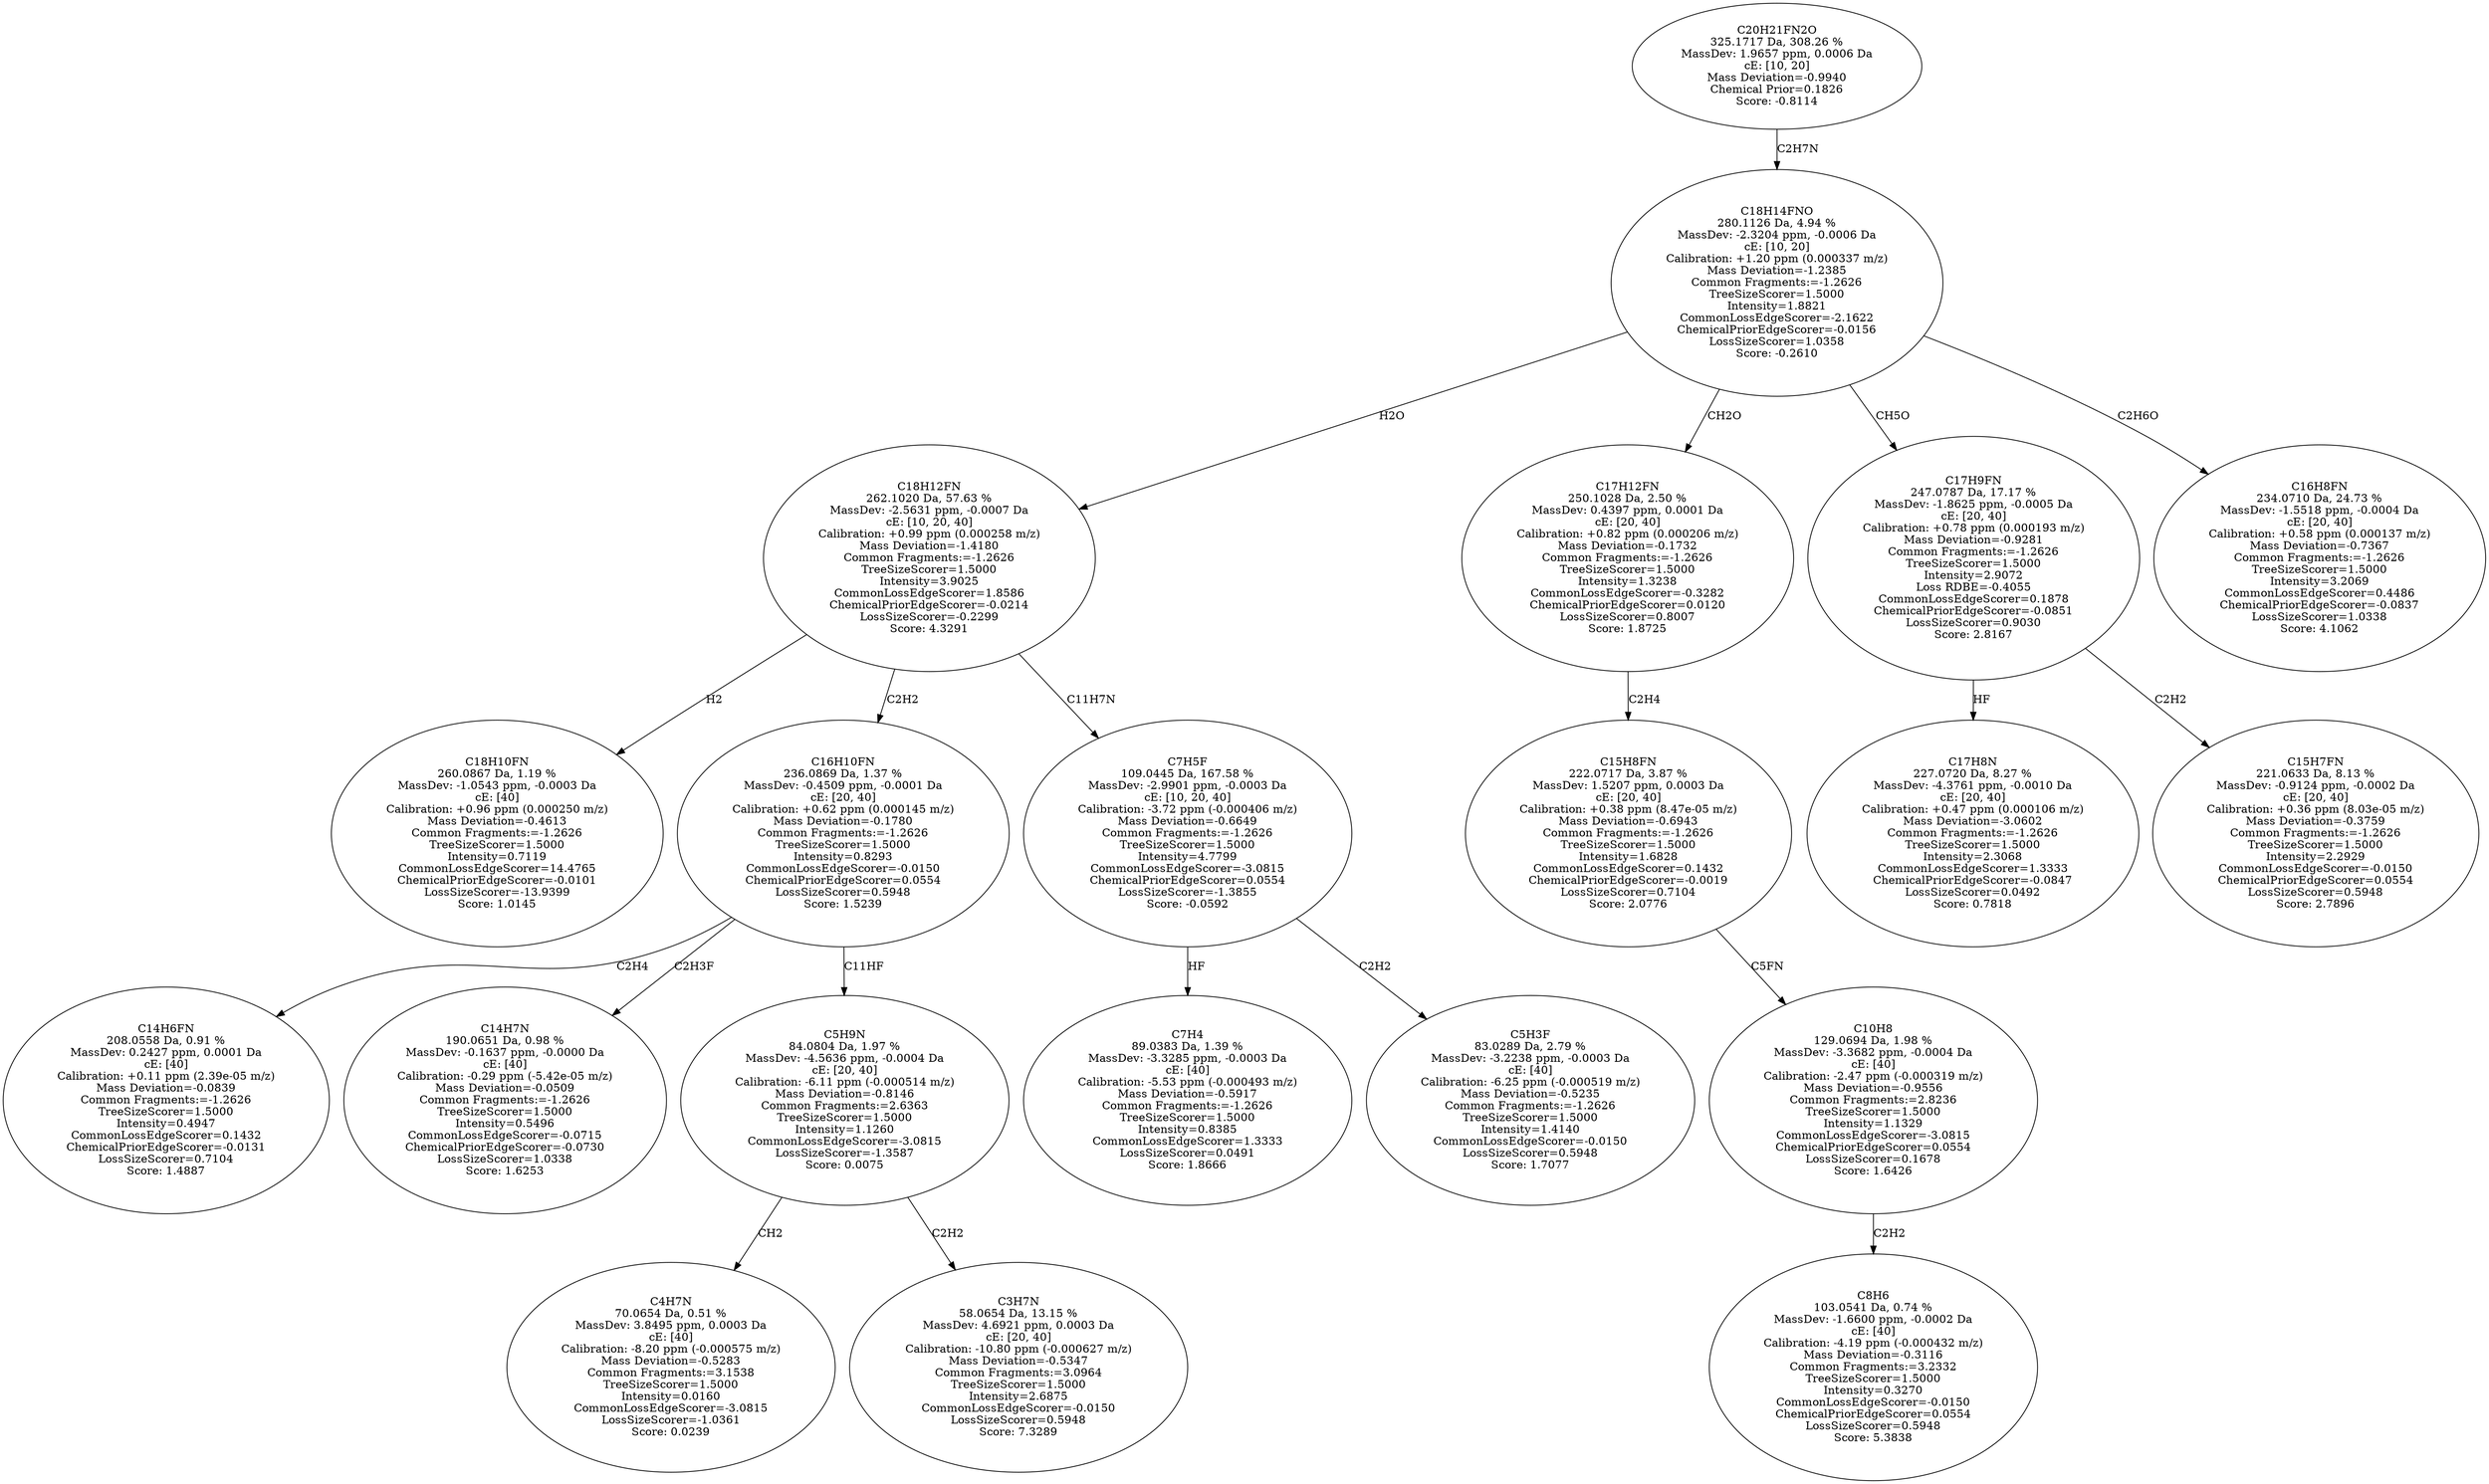strict digraph {
v1 [label="C18H10FN\n260.0867 Da, 1.19 %\nMassDev: -1.0543 ppm, -0.0003 Da\ncE: [40]\nCalibration: +0.96 ppm (0.000250 m/z)\nMass Deviation=-0.4613\nCommon Fragments:=-1.2626\nTreeSizeScorer=1.5000\nIntensity=0.7119\nCommonLossEdgeScorer=14.4765\nChemicalPriorEdgeScorer=-0.0101\nLossSizeScorer=-13.9399\nScore: 1.0145"];
v2 [label="C14H6FN\n208.0558 Da, 0.91 %\nMassDev: 0.2427 ppm, 0.0001 Da\ncE: [40]\nCalibration: +0.11 ppm (2.39e-05 m/z)\nMass Deviation=-0.0839\nCommon Fragments:=-1.2626\nTreeSizeScorer=1.5000\nIntensity=0.4947\nCommonLossEdgeScorer=0.1432\nChemicalPriorEdgeScorer=-0.0131\nLossSizeScorer=0.7104\nScore: 1.4887"];
v3 [label="C14H7N\n190.0651 Da, 0.98 %\nMassDev: -0.1637 ppm, -0.0000 Da\ncE: [40]\nCalibration: -0.29 ppm (-5.42e-05 m/z)\nMass Deviation=-0.0509\nCommon Fragments:=-1.2626\nTreeSizeScorer=1.5000\nIntensity=0.5496\nCommonLossEdgeScorer=-0.0715\nChemicalPriorEdgeScorer=-0.0730\nLossSizeScorer=1.0338\nScore: 1.6253"];
v4 [label="C4H7N\n70.0654 Da, 0.51 %\nMassDev: 3.8495 ppm, 0.0003 Da\ncE: [40]\nCalibration: -8.20 ppm (-0.000575 m/z)\nMass Deviation=-0.5283\nCommon Fragments:=3.1538\nTreeSizeScorer=1.5000\nIntensity=0.0160\nCommonLossEdgeScorer=-3.0815\nLossSizeScorer=-1.0361\nScore: 0.0239"];
v5 [label="C3H7N\n58.0654 Da, 13.15 %\nMassDev: 4.6921 ppm, 0.0003 Da\ncE: [20, 40]\nCalibration: -10.80 ppm (-0.000627 m/z)\nMass Deviation=-0.5347\nCommon Fragments:=3.0964\nTreeSizeScorer=1.5000\nIntensity=2.6875\nCommonLossEdgeScorer=-0.0150\nLossSizeScorer=0.5948\nScore: 7.3289"];
v6 [label="C5H9N\n84.0804 Da, 1.97 %\nMassDev: -4.5636 ppm, -0.0004 Da\ncE: [20, 40]\nCalibration: -6.11 ppm (-0.000514 m/z)\nMass Deviation=-0.8146\nCommon Fragments:=2.6363\nTreeSizeScorer=1.5000\nIntensity=1.1260\nCommonLossEdgeScorer=-3.0815\nLossSizeScorer=-1.3587\nScore: 0.0075"];
v7 [label="C16H10FN\n236.0869 Da, 1.37 %\nMassDev: -0.4509 ppm, -0.0001 Da\ncE: [20, 40]\nCalibration: +0.62 ppm (0.000145 m/z)\nMass Deviation=-0.1780\nCommon Fragments:=-1.2626\nTreeSizeScorer=1.5000\nIntensity=0.8293\nCommonLossEdgeScorer=-0.0150\nChemicalPriorEdgeScorer=0.0554\nLossSizeScorer=0.5948\nScore: 1.5239"];
v8 [label="C7H4\n89.0383 Da, 1.39 %\nMassDev: -3.3285 ppm, -0.0003 Da\ncE: [40]\nCalibration: -5.53 ppm (-0.000493 m/z)\nMass Deviation=-0.5917\nCommon Fragments:=-1.2626\nTreeSizeScorer=1.5000\nIntensity=0.8385\nCommonLossEdgeScorer=1.3333\nLossSizeScorer=0.0491\nScore: 1.8666"];
v9 [label="C5H3F\n83.0289 Da, 2.79 %\nMassDev: -3.2238 ppm, -0.0003 Da\ncE: [40]\nCalibration: -6.25 ppm (-0.000519 m/z)\nMass Deviation=-0.5235\nCommon Fragments:=-1.2626\nTreeSizeScorer=1.5000\nIntensity=1.4140\nCommonLossEdgeScorer=-0.0150\nLossSizeScorer=0.5948\nScore: 1.7077"];
v10 [label="C7H5F\n109.0445 Da, 167.58 %\nMassDev: -2.9901 ppm, -0.0003 Da\ncE: [10, 20, 40]\nCalibration: -3.72 ppm (-0.000406 m/z)\nMass Deviation=-0.6649\nCommon Fragments:=-1.2626\nTreeSizeScorer=1.5000\nIntensity=4.7799\nCommonLossEdgeScorer=-3.0815\nChemicalPriorEdgeScorer=0.0554\nLossSizeScorer=-1.3855\nScore: -0.0592"];
v11 [label="C18H12FN\n262.1020 Da, 57.63 %\nMassDev: -2.5631 ppm, -0.0007 Da\ncE: [10, 20, 40]\nCalibration: +0.99 ppm (0.000258 m/z)\nMass Deviation=-1.4180\nCommon Fragments:=-1.2626\nTreeSizeScorer=1.5000\nIntensity=3.9025\nCommonLossEdgeScorer=1.8586\nChemicalPriorEdgeScorer=-0.0214\nLossSizeScorer=-0.2299\nScore: 4.3291"];
v12 [label="C8H6\n103.0541 Da, 0.74 %\nMassDev: -1.6600 ppm, -0.0002 Da\ncE: [40]\nCalibration: -4.19 ppm (-0.000432 m/z)\nMass Deviation=-0.3116\nCommon Fragments:=3.2332\nTreeSizeScorer=1.5000\nIntensity=0.3270\nCommonLossEdgeScorer=-0.0150\nChemicalPriorEdgeScorer=0.0554\nLossSizeScorer=0.5948\nScore: 5.3838"];
v13 [label="C10H8\n129.0694 Da, 1.98 %\nMassDev: -3.3682 ppm, -0.0004 Da\ncE: [40]\nCalibration: -2.47 ppm (-0.000319 m/z)\nMass Deviation=-0.9556\nCommon Fragments:=2.8236\nTreeSizeScorer=1.5000\nIntensity=1.1329\nCommonLossEdgeScorer=-3.0815\nChemicalPriorEdgeScorer=0.0554\nLossSizeScorer=0.1678\nScore: 1.6426"];
v14 [label="C15H8FN\n222.0717 Da, 3.87 %\nMassDev: 1.5207 ppm, 0.0003 Da\ncE: [20, 40]\nCalibration: +0.38 ppm (8.47e-05 m/z)\nMass Deviation=-0.6943\nCommon Fragments:=-1.2626\nTreeSizeScorer=1.5000\nIntensity=1.6828\nCommonLossEdgeScorer=0.1432\nChemicalPriorEdgeScorer=-0.0019\nLossSizeScorer=0.7104\nScore: 2.0776"];
v15 [label="C17H12FN\n250.1028 Da, 2.50 %\nMassDev: 0.4397 ppm, 0.0001 Da\ncE: [20, 40]\nCalibration: +0.82 ppm (0.000206 m/z)\nMass Deviation=-0.1732\nCommon Fragments:=-1.2626\nTreeSizeScorer=1.5000\nIntensity=1.3238\nCommonLossEdgeScorer=-0.3282\nChemicalPriorEdgeScorer=0.0120\nLossSizeScorer=0.8007\nScore: 1.8725"];
v16 [label="C17H8N\n227.0720 Da, 8.27 %\nMassDev: -4.3761 ppm, -0.0010 Da\ncE: [20, 40]\nCalibration: +0.47 ppm (0.000106 m/z)\nMass Deviation=-3.0602\nCommon Fragments:=-1.2626\nTreeSizeScorer=1.5000\nIntensity=2.3068\nCommonLossEdgeScorer=1.3333\nChemicalPriorEdgeScorer=-0.0847\nLossSizeScorer=0.0492\nScore: 0.7818"];
v17 [label="C15H7FN\n221.0633 Da, 8.13 %\nMassDev: -0.9124 ppm, -0.0002 Da\ncE: [20, 40]\nCalibration: +0.36 ppm (8.03e-05 m/z)\nMass Deviation=-0.3759\nCommon Fragments:=-1.2626\nTreeSizeScorer=1.5000\nIntensity=2.2929\nCommonLossEdgeScorer=-0.0150\nChemicalPriorEdgeScorer=0.0554\nLossSizeScorer=0.5948\nScore: 2.7896"];
v18 [label="C17H9FN\n247.0787 Da, 17.17 %\nMassDev: -1.8625 ppm, -0.0005 Da\ncE: [20, 40]\nCalibration: +0.78 ppm (0.000193 m/z)\nMass Deviation=-0.9281\nCommon Fragments:=-1.2626\nTreeSizeScorer=1.5000\nIntensity=2.9072\nLoss RDBE=-0.4055\nCommonLossEdgeScorer=0.1878\nChemicalPriorEdgeScorer=-0.0851\nLossSizeScorer=0.9030\nScore: 2.8167"];
v19 [label="C16H8FN\n234.0710 Da, 24.73 %\nMassDev: -1.5518 ppm, -0.0004 Da\ncE: [20, 40]\nCalibration: +0.58 ppm (0.000137 m/z)\nMass Deviation=-0.7367\nCommon Fragments:=-1.2626\nTreeSizeScorer=1.5000\nIntensity=3.2069\nCommonLossEdgeScorer=0.4486\nChemicalPriorEdgeScorer=-0.0837\nLossSizeScorer=1.0338\nScore: 4.1062"];
v20 [label="C18H14FNO\n280.1126 Da, 4.94 %\nMassDev: -2.3204 ppm, -0.0006 Da\ncE: [10, 20]\nCalibration: +1.20 ppm (0.000337 m/z)\nMass Deviation=-1.2385\nCommon Fragments:=-1.2626\nTreeSizeScorer=1.5000\nIntensity=1.8821\nCommonLossEdgeScorer=-2.1622\nChemicalPriorEdgeScorer=-0.0156\nLossSizeScorer=1.0358\nScore: -0.2610"];
v21 [label="C20H21FN2O\n325.1717 Da, 308.26 %\nMassDev: 1.9657 ppm, 0.0006 Da\ncE: [10, 20]\nMass Deviation=-0.9940\nChemical Prior=0.1826\nScore: -0.8114"];
v11 -> v1 [label="H2"];
v7 -> v2 [label="C2H4"];
v7 -> v3 [label="C2H3F"];
v6 -> v4 [label="CH2"];
v6 -> v5 [label="C2H2"];
v7 -> v6 [label="C11HF"];
v11 -> v7 [label="C2H2"];
v10 -> v8 [label="HF"];
v10 -> v9 [label="C2H2"];
v11 -> v10 [label="C11H7N"];
v20 -> v11 [label="H2O"];
v13 -> v12 [label="C2H2"];
v14 -> v13 [label="C5FN"];
v15 -> v14 [label="C2H4"];
v20 -> v15 [label="CH2O"];
v18 -> v16 [label="HF"];
v18 -> v17 [label="C2H2"];
v20 -> v18 [label="CH5O"];
v20 -> v19 [label="C2H6O"];
v21 -> v20 [label="C2H7N"];
}